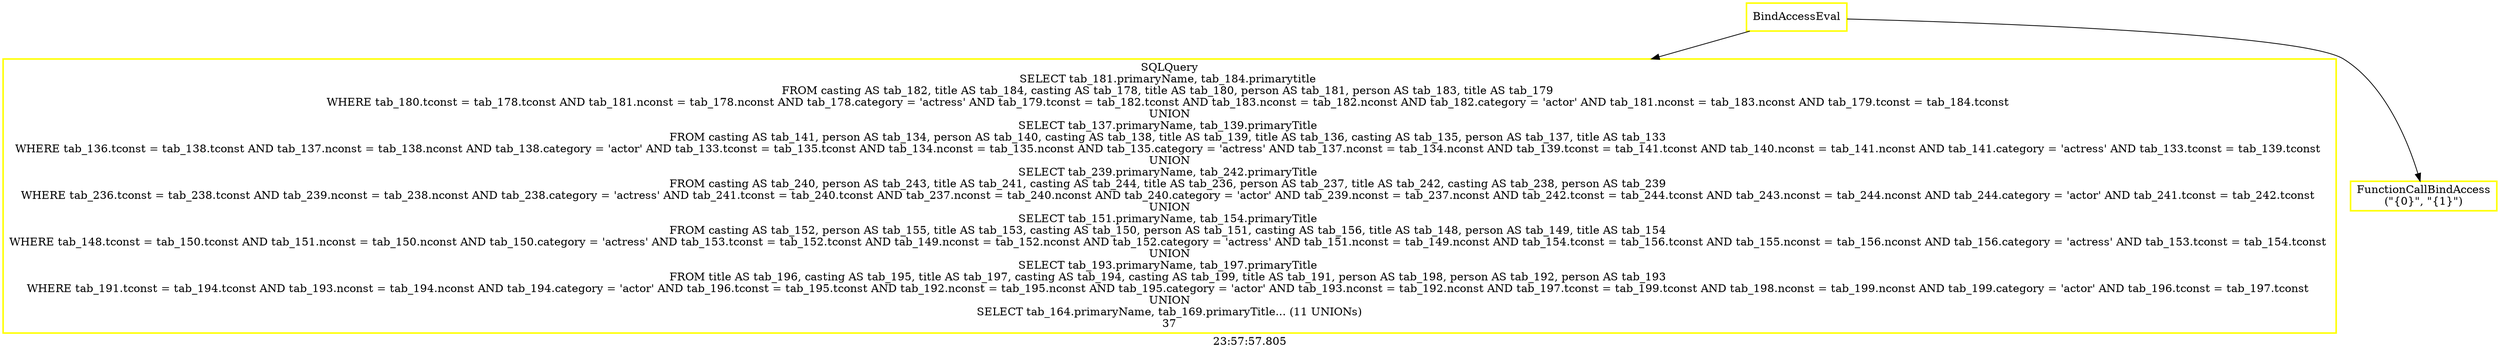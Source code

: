 digraph  g{ graph[label = "23:57:57.805"]
node [shape=rectangle, color=black, fontcolor=black, style=bold] edge [color=black] 0 [label="BindAccessEval", color = yellow] ; 
1 [label="SQLQuery
SELECT tab_181.primaryName, tab_184.primarytitle 
FROM casting AS tab_182, title AS tab_184, casting AS tab_178, title AS tab_180, person AS tab_181, person AS tab_183, title AS tab_179 
WHERE tab_180.tconst = tab_178.tconst AND tab_181.nconst = tab_178.nconst AND tab_178.category = 'actress' AND tab_179.tconst = tab_182.tconst AND tab_183.nconst = tab_182.nconst AND tab_182.category = 'actor' AND tab_181.nconst = tab_183.nconst AND tab_179.tconst = tab_184.tconst 
UNION
SELECT tab_137.primaryName, tab_139.primaryTitle 
FROM casting AS tab_141, person AS tab_134, person AS tab_140, casting AS tab_138, title AS tab_139, title AS tab_136, casting AS tab_135, person AS tab_137, title AS tab_133 
WHERE tab_136.tconst = tab_138.tconst AND tab_137.nconst = tab_138.nconst AND tab_138.category = 'actor' AND tab_133.tconst = tab_135.tconst AND tab_134.nconst = tab_135.nconst AND tab_135.category = 'actress' AND tab_137.nconst = tab_134.nconst AND tab_139.tconst = tab_141.tconst AND tab_140.nconst = tab_141.nconst AND tab_141.category = 'actress' AND tab_133.tconst = tab_139.tconst 
UNION
SELECT tab_239.primaryName, tab_242.primaryTitle 
FROM casting AS tab_240, person AS tab_243, title AS tab_241, casting AS tab_244, title AS tab_236, person AS tab_237, title AS tab_242, casting AS tab_238, person AS tab_239 
WHERE tab_236.tconst = tab_238.tconst AND tab_239.nconst = tab_238.nconst AND tab_238.category = 'actress' AND tab_241.tconst = tab_240.tconst AND tab_237.nconst = tab_240.nconst AND tab_240.category = 'actor' AND tab_239.nconst = tab_237.nconst AND tab_242.tconst = tab_244.tconst AND tab_243.nconst = tab_244.nconst AND tab_244.category = 'actor' AND tab_241.tconst = tab_242.tconst 
UNION
SELECT tab_151.primaryName, tab_154.primaryTitle 
FROM casting AS tab_152, person AS tab_155, title AS tab_153, casting AS tab_150, person AS tab_151, casting AS tab_156, title AS tab_148, person AS tab_149, title AS tab_154 
WHERE tab_148.tconst = tab_150.tconst AND tab_151.nconst = tab_150.nconst AND tab_150.category = 'actress' AND tab_153.tconst = tab_152.tconst AND tab_149.nconst = tab_152.nconst AND tab_152.category = 'actress' AND tab_151.nconst = tab_149.nconst AND tab_154.tconst = tab_156.tconst AND tab_155.nconst = tab_156.nconst AND tab_156.category = 'actress' AND tab_153.tconst = tab_154.tconst 
UNION
SELECT tab_193.primaryName, tab_197.primaryTitle 
FROM title AS tab_196, casting AS tab_195, title AS tab_197, casting AS tab_194, casting AS tab_199, title AS tab_191, person AS tab_198, person AS tab_192, person AS tab_193 
WHERE tab_191.tconst = tab_194.tconst AND tab_193.nconst = tab_194.nconst AND tab_194.category = 'actor' AND tab_196.tconst = tab_195.tconst AND tab_192.nconst = tab_195.nconst AND tab_195.category = 'actor' AND tab_193.nconst = tab_192.nconst AND tab_197.tconst = tab_199.tconst AND tab_198.nconst = tab_199.nconst AND tab_199.category = 'actor' AND tab_196.tconst = tab_197.tconst 
UNION
SELECT tab_164.primaryName, tab_169.primaryTitle... (11 UNIONs)
37", color = yellow] ; 
0 -> 1 ; 
2 [label="FunctionCallBindAccess
(\"{0}\", \"{1}\")", color = yellow] ; 
0 -> 2 ; 
}

